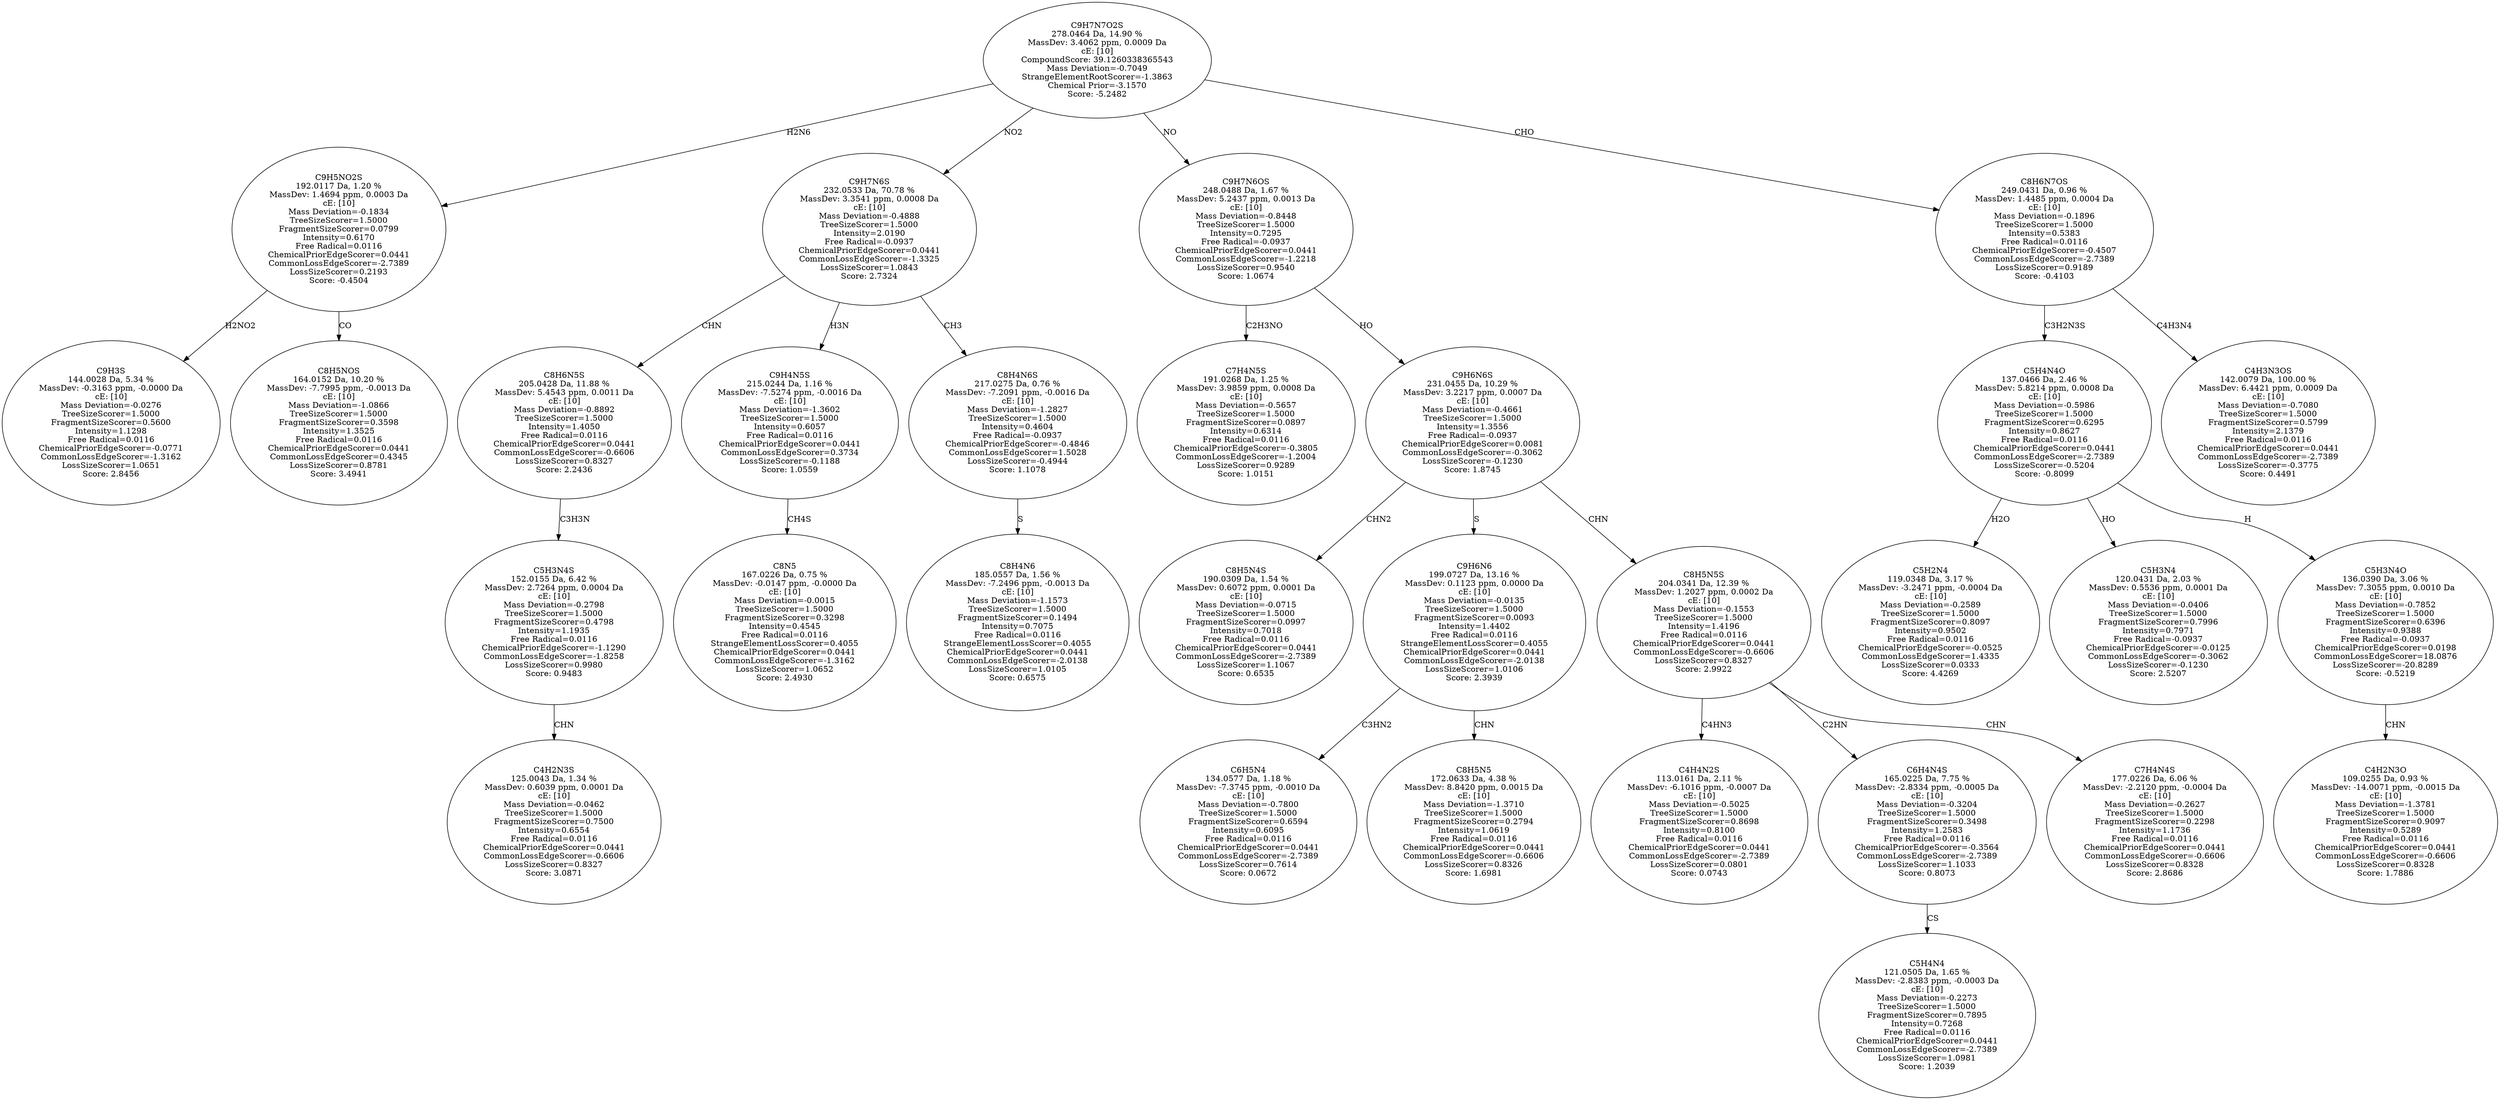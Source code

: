 strict digraph {
v1 [label="C9H3S\n144.0028 Da, 5.34 %\nMassDev: -0.3163 ppm, -0.0000 Da\ncE: [10]\nMass Deviation=-0.0276\nTreeSizeScorer=1.5000\nFragmentSizeScorer=0.5600\nIntensity=1.1298\nFree Radical=0.0116\nChemicalPriorEdgeScorer=-0.0771\nCommonLossEdgeScorer=-1.3162\nLossSizeScorer=1.0651\nScore: 2.8456"];
v2 [label="C8H5NOS\n164.0152 Da, 10.20 %\nMassDev: -7.7995 ppm, -0.0013 Da\ncE: [10]\nMass Deviation=-1.0866\nTreeSizeScorer=1.5000\nFragmentSizeScorer=0.3598\nIntensity=1.3525\nFree Radical=0.0116\nChemicalPriorEdgeScorer=0.0441\nCommonLossEdgeScorer=0.4345\nLossSizeScorer=0.8781\nScore: 3.4941"];
v3 [label="C9H5NO2S\n192.0117 Da, 1.20 %\nMassDev: 1.4694 ppm, 0.0003 Da\ncE: [10]\nMass Deviation=-0.1834\nTreeSizeScorer=1.5000\nFragmentSizeScorer=0.0799\nIntensity=0.6170\nFree Radical=0.0116\nChemicalPriorEdgeScorer=0.0441\nCommonLossEdgeScorer=-2.7389\nLossSizeScorer=0.2193\nScore: -0.4504"];
v4 [label="C4H2N3S\n125.0043 Da, 1.34 %\nMassDev: 0.6039 ppm, 0.0001 Da\ncE: [10]\nMass Deviation=-0.0462\nTreeSizeScorer=1.5000\nFragmentSizeScorer=0.7500\nIntensity=0.6554\nFree Radical=0.0116\nChemicalPriorEdgeScorer=0.0441\nCommonLossEdgeScorer=-0.6606\nLossSizeScorer=0.8327\nScore: 3.0871"];
v5 [label="C5H3N4S\n152.0155 Da, 6.42 %\nMassDev: 2.7264 ppm, 0.0004 Da\ncE: [10]\nMass Deviation=-0.2798\nTreeSizeScorer=1.5000\nFragmentSizeScorer=0.4798\nIntensity=1.1935\nFree Radical=0.0116\nChemicalPriorEdgeScorer=-1.1290\nCommonLossEdgeScorer=-1.8258\nLossSizeScorer=0.9980\nScore: 0.9483"];
v6 [label="C8H6N5S\n205.0428 Da, 11.88 %\nMassDev: 5.4543 ppm, 0.0011 Da\ncE: [10]\nMass Deviation=-0.8892\nTreeSizeScorer=1.5000\nIntensity=1.4050\nFree Radical=0.0116\nChemicalPriorEdgeScorer=0.0441\nCommonLossEdgeScorer=-0.6606\nLossSizeScorer=0.8327\nScore: 2.2436"];
v7 [label="C8N5\n167.0226 Da, 0.75 %\nMassDev: -0.0147 ppm, -0.0000 Da\ncE: [10]\nMass Deviation=-0.0015\nTreeSizeScorer=1.5000\nFragmentSizeScorer=0.3298\nIntensity=0.4545\nFree Radical=0.0116\nStrangeElementLossScorer=0.4055\nChemicalPriorEdgeScorer=0.0441\nCommonLossEdgeScorer=-1.3162\nLossSizeScorer=1.0652\nScore: 2.4930"];
v8 [label="C9H4N5S\n215.0244 Da, 1.16 %\nMassDev: -7.5274 ppm, -0.0016 Da\ncE: [10]\nMass Deviation=-1.3602\nTreeSizeScorer=1.5000\nIntensity=0.6057\nFree Radical=0.0116\nChemicalPriorEdgeScorer=0.0441\nCommonLossEdgeScorer=0.3734\nLossSizeScorer=-0.1188\nScore: 1.0559"];
v9 [label="C8H4N6\n185.0557 Da, 1.56 %\nMassDev: -7.2496 ppm, -0.0013 Da\ncE: [10]\nMass Deviation=-1.1573\nTreeSizeScorer=1.5000\nFragmentSizeScorer=0.1494\nIntensity=0.7075\nFree Radical=0.0116\nStrangeElementLossScorer=0.4055\nChemicalPriorEdgeScorer=0.0441\nCommonLossEdgeScorer=-2.0138\nLossSizeScorer=1.0105\nScore: 0.6575"];
v10 [label="C8H4N6S\n217.0275 Da, 0.76 %\nMassDev: -7.2091 ppm, -0.0016 Da\ncE: [10]\nMass Deviation=-1.2827\nTreeSizeScorer=1.5000\nIntensity=0.4604\nFree Radical=-0.0937\nChemicalPriorEdgeScorer=-0.4846\nCommonLossEdgeScorer=1.5028\nLossSizeScorer=-0.4944\nScore: 1.1078"];
v11 [label="C9H7N6S\n232.0533 Da, 70.78 %\nMassDev: 3.3541 ppm, 0.0008 Da\ncE: [10]\nMass Deviation=-0.4888\nTreeSizeScorer=1.5000\nIntensity=2.0190\nFree Radical=-0.0937\nChemicalPriorEdgeScorer=0.0441\nCommonLossEdgeScorer=-1.3325\nLossSizeScorer=1.0843\nScore: 2.7324"];
v12 [label="C7H4N5S\n191.0268 Da, 1.25 %\nMassDev: 3.9859 ppm, 0.0008 Da\ncE: [10]\nMass Deviation=-0.5657\nTreeSizeScorer=1.5000\nFragmentSizeScorer=0.0897\nIntensity=0.6314\nFree Radical=0.0116\nChemicalPriorEdgeScorer=-0.3805\nCommonLossEdgeScorer=-1.2004\nLossSizeScorer=0.9289\nScore: 1.0151"];
v13 [label="C8H5N4S\n190.0309 Da, 1.54 %\nMassDev: 0.6072 ppm, 0.0001 Da\ncE: [10]\nMass Deviation=-0.0715\nTreeSizeScorer=1.5000\nFragmentSizeScorer=0.0997\nIntensity=0.7018\nFree Radical=0.0116\nChemicalPriorEdgeScorer=0.0441\nCommonLossEdgeScorer=-2.7389\nLossSizeScorer=1.1067\nScore: 0.6535"];
v14 [label="C6H5N4\n134.0577 Da, 1.18 %\nMassDev: -7.3745 ppm, -0.0010 Da\ncE: [10]\nMass Deviation=-0.7800\nTreeSizeScorer=1.5000\nFragmentSizeScorer=0.6594\nIntensity=0.6095\nFree Radical=0.0116\nChemicalPriorEdgeScorer=0.0441\nCommonLossEdgeScorer=-2.7389\nLossSizeScorer=0.7614\nScore: 0.0672"];
v15 [label="C8H5N5\n172.0633 Da, 4.38 %\nMassDev: 8.8420 ppm, 0.0015 Da\ncE: [10]\nMass Deviation=-1.3710\nTreeSizeScorer=1.5000\nFragmentSizeScorer=0.2794\nIntensity=1.0619\nFree Radical=0.0116\nChemicalPriorEdgeScorer=0.0441\nCommonLossEdgeScorer=-0.6606\nLossSizeScorer=0.8326\nScore: 1.6981"];
v16 [label="C9H6N6\n199.0727 Da, 13.16 %\nMassDev: 0.1123 ppm, 0.0000 Da\ncE: [10]\nMass Deviation=-0.0135\nTreeSizeScorer=1.5000\nFragmentSizeScorer=0.0093\nIntensity=1.4402\nFree Radical=0.0116\nStrangeElementLossScorer=0.4055\nChemicalPriorEdgeScorer=0.0441\nCommonLossEdgeScorer=-2.0138\nLossSizeScorer=1.0106\nScore: 2.3939"];
v17 [label="C4H4N2S\n113.0161 Da, 2.11 %\nMassDev: -6.1016 ppm, -0.0007 Da\ncE: [10]\nMass Deviation=-0.5025\nTreeSizeScorer=1.5000\nFragmentSizeScorer=0.8698\nIntensity=0.8100\nFree Radical=0.0116\nChemicalPriorEdgeScorer=0.0441\nCommonLossEdgeScorer=-2.7389\nLossSizeScorer=0.0801\nScore: 0.0743"];
v18 [label="C5H4N4\n121.0505 Da, 1.65 %\nMassDev: -2.8383 ppm, -0.0003 Da\ncE: [10]\nMass Deviation=-0.2273\nTreeSizeScorer=1.5000\nFragmentSizeScorer=0.7895\nIntensity=0.7268\nFree Radical=0.0116\nChemicalPriorEdgeScorer=0.0441\nCommonLossEdgeScorer=-2.7389\nLossSizeScorer=1.0981\nScore: 1.2039"];
v19 [label="C6H4N4S\n165.0225 Da, 7.75 %\nMassDev: -2.8334 ppm, -0.0005 Da\ncE: [10]\nMass Deviation=-0.3204\nTreeSizeScorer=1.5000\nFragmentSizeScorer=0.3498\nIntensity=1.2583\nFree Radical=0.0116\nChemicalPriorEdgeScorer=-0.3564\nCommonLossEdgeScorer=-2.7389\nLossSizeScorer=1.1033\nScore: 0.8073"];
v20 [label="C7H4N4S\n177.0226 Da, 6.06 %\nMassDev: -2.2120 ppm, -0.0004 Da\ncE: [10]\nMass Deviation=-0.2627\nTreeSizeScorer=1.5000\nFragmentSizeScorer=0.2298\nIntensity=1.1736\nFree Radical=0.0116\nChemicalPriorEdgeScorer=0.0441\nCommonLossEdgeScorer=-0.6606\nLossSizeScorer=0.8328\nScore: 2.8686"];
v21 [label="C8H5N5S\n204.0341 Da, 12.39 %\nMassDev: 1.2027 ppm, 0.0002 Da\ncE: [10]\nMass Deviation=-0.1553\nTreeSizeScorer=1.5000\nIntensity=1.4196\nFree Radical=0.0116\nChemicalPriorEdgeScorer=0.0441\nCommonLossEdgeScorer=-0.6606\nLossSizeScorer=0.8327\nScore: 2.9922"];
v22 [label="C9H6N6S\n231.0455 Da, 10.29 %\nMassDev: 3.2217 ppm, 0.0007 Da\ncE: [10]\nMass Deviation=-0.4661\nTreeSizeScorer=1.5000\nIntensity=1.3556\nFree Radical=-0.0937\nChemicalPriorEdgeScorer=0.0081\nCommonLossEdgeScorer=-0.3062\nLossSizeScorer=-0.1230\nScore: 1.8745"];
v23 [label="C9H7N6OS\n248.0488 Da, 1.67 %\nMassDev: 5.2437 ppm, 0.0013 Da\ncE: [10]\nMass Deviation=-0.8448\nTreeSizeScorer=1.5000\nIntensity=0.7295\nFree Radical=-0.0937\nChemicalPriorEdgeScorer=0.0441\nCommonLossEdgeScorer=-1.2218\nLossSizeScorer=0.9540\nScore: 1.0674"];
v24 [label="C5H2N4\n119.0348 Da, 3.17 %\nMassDev: -3.2471 ppm, -0.0004 Da\ncE: [10]\nMass Deviation=-0.2589\nTreeSizeScorer=1.5000\nFragmentSizeScorer=0.8097\nIntensity=0.9502\nFree Radical=0.0116\nChemicalPriorEdgeScorer=-0.0525\nCommonLossEdgeScorer=1.4335\nLossSizeScorer=0.0333\nScore: 4.4269"];
v25 [label="C5H3N4\n120.0431 Da, 2.03 %\nMassDev: 0.5536 ppm, 0.0001 Da\ncE: [10]\nMass Deviation=-0.0406\nTreeSizeScorer=1.5000\nFragmentSizeScorer=0.7996\nIntensity=0.7971\nFree Radical=-0.0937\nChemicalPriorEdgeScorer=-0.0125\nCommonLossEdgeScorer=-0.3062\nLossSizeScorer=-0.1230\nScore: 2.5207"];
v26 [label="C4H2N3O\n109.0255 Da, 0.93 %\nMassDev: -14.0071 ppm, -0.0015 Da\ncE: [10]\nMass Deviation=-1.3781\nTreeSizeScorer=1.5000\nFragmentSizeScorer=0.9097\nIntensity=0.5289\nFree Radical=0.0116\nChemicalPriorEdgeScorer=0.0441\nCommonLossEdgeScorer=-0.6606\nLossSizeScorer=0.8328\nScore: 1.7886"];
v27 [label="C5H3N4O\n136.0390 Da, 3.06 %\nMassDev: 7.3055 ppm, 0.0010 Da\ncE: [10]\nMass Deviation=-0.7852\nTreeSizeScorer=1.5000\nFragmentSizeScorer=0.6396\nIntensity=0.9388\nFree Radical=-0.0937\nChemicalPriorEdgeScorer=0.0198\nCommonLossEdgeScorer=18.0876\nLossSizeScorer=-20.8289\nScore: -0.5219"];
v28 [label="C5H4N4O\n137.0466 Da, 2.46 %\nMassDev: 5.8214 ppm, 0.0008 Da\ncE: [10]\nMass Deviation=-0.5986\nTreeSizeScorer=1.5000\nFragmentSizeScorer=0.6295\nIntensity=0.8627\nFree Radical=0.0116\nChemicalPriorEdgeScorer=0.0441\nCommonLossEdgeScorer=-2.7389\nLossSizeScorer=-0.5204\nScore: -0.8099"];
v29 [label="C4H3N3OS\n142.0079 Da, 100.00 %\nMassDev: 6.4421 ppm, 0.0009 Da\ncE: [10]\nMass Deviation=-0.7080\nTreeSizeScorer=1.5000\nFragmentSizeScorer=0.5799\nIntensity=2.1379\nFree Radical=0.0116\nChemicalPriorEdgeScorer=0.0441\nCommonLossEdgeScorer=-2.7389\nLossSizeScorer=-0.3775\nScore: 0.4491"];
v30 [label="C8H6N7OS\n249.0431 Da, 0.96 %\nMassDev: 1.4485 ppm, 0.0004 Da\ncE: [10]\nMass Deviation=-0.1896\nTreeSizeScorer=1.5000\nIntensity=0.5383\nFree Radical=0.0116\nChemicalPriorEdgeScorer=-0.4507\nCommonLossEdgeScorer=-2.7389\nLossSizeScorer=0.9189\nScore: -0.4103"];
v31 [label="C9H7N7O2S\n278.0464 Da, 14.90 %\nMassDev: 3.4062 ppm, 0.0009 Da\ncE: [10]\nCompoundScore: 39.1260338365543\nMass Deviation=-0.7049\nStrangeElementRootScorer=-1.3863\nChemical Prior=-3.1570\nScore: -5.2482"];
v3 -> v1 [label="H2NO2"];
v3 -> v2 [label="CO"];
v31 -> v3 [label="H2N6"];
v5 -> v4 [label="CHN"];
v6 -> v5 [label="C3H3N"];
v11 -> v6 [label="CHN"];
v8 -> v7 [label="CH4S"];
v11 -> v8 [label="H3N"];
v10 -> v9 [label="S"];
v11 -> v10 [label="CH3"];
v31 -> v11 [label="NO2"];
v23 -> v12 [label="C2H3NO"];
v22 -> v13 [label="CHN2"];
v16 -> v14 [label="C3HN2"];
v16 -> v15 [label="CHN"];
v22 -> v16 [label="S"];
v21 -> v17 [label="C4HN3"];
v19 -> v18 [label="CS"];
v21 -> v19 [label="C2HN"];
v21 -> v20 [label="CHN"];
v22 -> v21 [label="CHN"];
v23 -> v22 [label="HO"];
v31 -> v23 [label="NO"];
v28 -> v24 [label="H2O"];
v28 -> v25 [label="HO"];
v27 -> v26 [label="CHN"];
v28 -> v27 [label="H"];
v30 -> v28 [label="C3H2N3S"];
v30 -> v29 [label="C4H3N4"];
v31 -> v30 [label="CHO"];
}